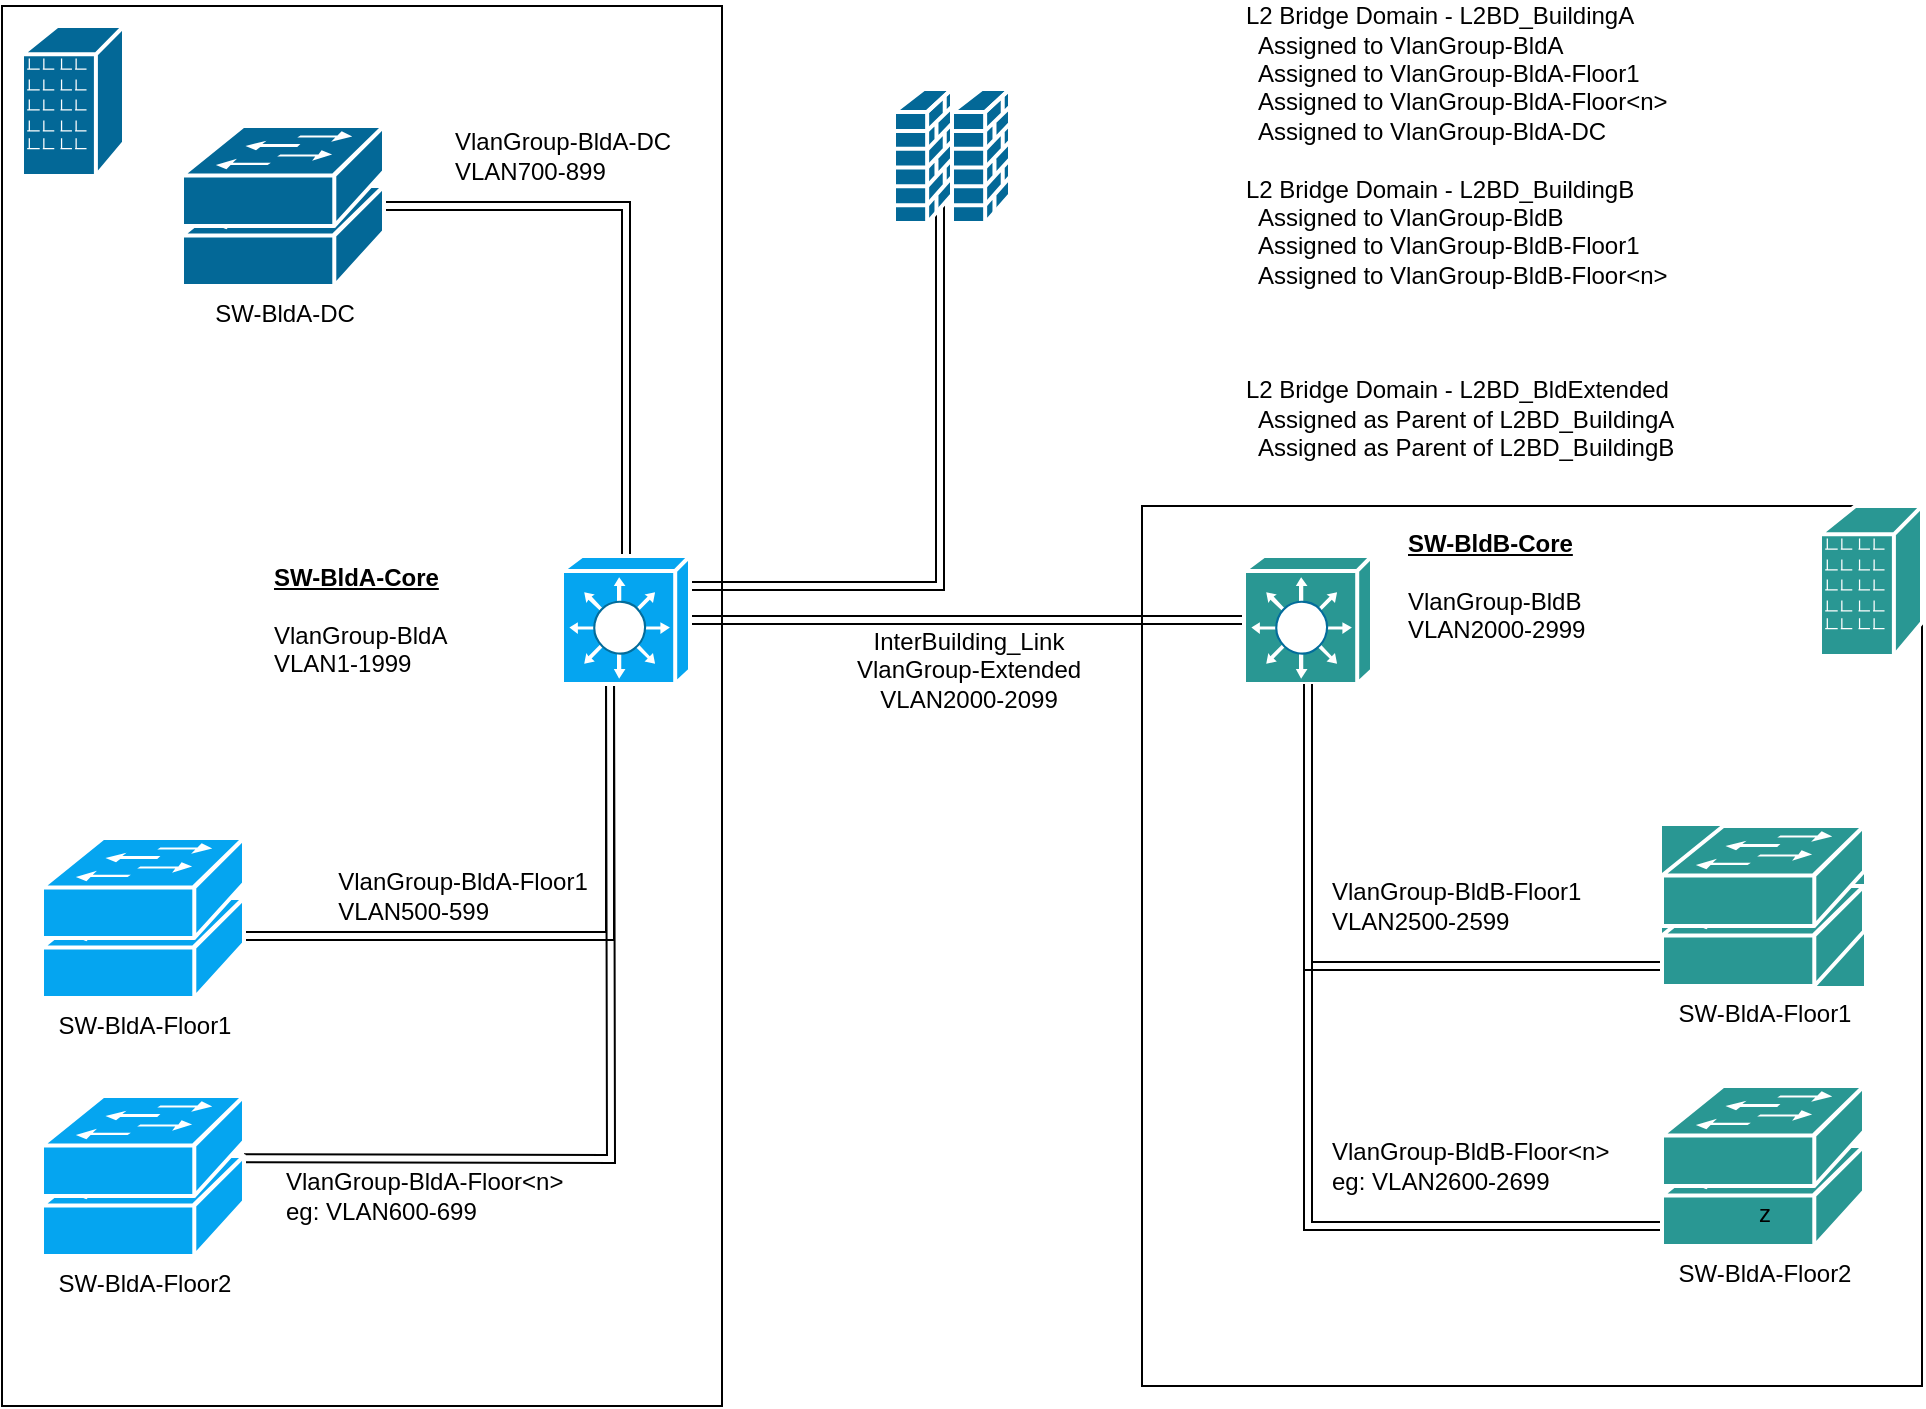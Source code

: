 <mxfile version="18.1.1" type="github">
  <diagram id="snjiuTIP0JzLSiVEEBvV" name="MainLayout">
    <mxGraphModel dx="2523" dy="896" grid="1" gridSize="10" guides="1" tooltips="1" connect="1" arrows="1" fold="1" page="1" pageScale="1" pageWidth="850" pageHeight="1100" math="0" shadow="0">
      <root>
        <mxCell id="0" />
        <mxCell id="1" parent="0" />
        <mxCell id="vzJ840o4cB8rxGhOG6Pi-53" value="" style="whiteSpace=wrap;html=1;shadow=0;" vertex="1" parent="1">
          <mxGeometry x="520" y="350" width="390" height="440" as="geometry" />
        </mxCell>
        <mxCell id="vzJ840o4cB8rxGhOG6Pi-52" value="" style="whiteSpace=wrap;html=1;" vertex="1" parent="1">
          <mxGeometry x="-50" y="100" width="360" height="700" as="geometry" />
        </mxCell>
        <mxCell id="vzJ840o4cB8rxGhOG6Pi-11" style="edgeStyle=orthogonalEdgeStyle;rounded=0;orthogonalLoop=1;jettySize=auto;html=1;exitX=0.5;exitY=0.98;exitDx=0;exitDy=0;exitPerimeter=0;shape=link;" edge="1" parent="1" source="vzJ840o4cB8rxGhOG6Pi-6">
          <mxGeometry relative="1" as="geometry">
            <mxPoint x="254" y="439" as="targetPoint" />
            <Array as="points">
              <mxPoint x="113" y="565" />
              <mxPoint x="254" y="565" />
            </Array>
          </mxGeometry>
        </mxCell>
        <mxCell id="vzJ840o4cB8rxGhOG6Pi-7" value="" style="group;fillColor=#FFFFFF;" vertex="1" connectable="0" parent="1">
          <mxGeometry x="-30" y="516" width="101" height="80" as="geometry" />
        </mxCell>
        <mxCell id="vzJ840o4cB8rxGhOG6Pi-4" value="SW-BldA-Floor1" style="shape=mxgraph.cisco.switches.workgroup_switch;sketch=0;html=1;pointerEvents=1;dashed=0;fillColor=#05A5F0;strokeColor=#ffffff;strokeWidth=2;verticalLabelPosition=bottom;verticalAlign=top;align=center;outlineConnect=0;" vertex="1" parent="vzJ840o4cB8rxGhOG6Pi-7">
          <mxGeometry y="30" width="101" height="50" as="geometry" />
        </mxCell>
        <mxCell id="vzJ840o4cB8rxGhOG6Pi-6" value="" style="shape=mxgraph.cisco.switches.workgroup_switch;sketch=0;html=1;pointerEvents=1;dashed=0;fillColor=#05A5F0;strokeColor=#ffffff;strokeWidth=2;verticalLabelPosition=bottom;verticalAlign=top;align=center;outlineConnect=0;" vertex="1" parent="vzJ840o4cB8rxGhOG6Pi-7">
          <mxGeometry width="101" height="50" as="geometry" />
        </mxCell>
        <mxCell id="vzJ840o4cB8rxGhOG6Pi-14" style="edgeStyle=orthogonalEdgeStyle;shape=link;rounded=0;orthogonalLoop=1;jettySize=auto;html=1;exitX=0.5;exitY=0.98;exitDx=0;exitDy=0;exitPerimeter=0;" edge="1" parent="1">
          <mxGeometry relative="1" as="geometry">
            <mxPoint x="20.5" y="676" as="sourcePoint" />
            <mxPoint x="254" y="421" as="targetPoint" />
          </mxGeometry>
        </mxCell>
        <mxCell id="vzJ840o4cB8rxGhOG6Pi-8" value="" style="group;fillColor=#FFFFFF;" vertex="1" connectable="0" parent="1">
          <mxGeometry x="-30" y="645" width="101" height="80" as="geometry" />
        </mxCell>
        <mxCell id="vzJ840o4cB8rxGhOG6Pi-9" value="SW-BldA-Floor2" style="shape=mxgraph.cisco.switches.workgroup_switch;sketch=0;html=1;pointerEvents=1;dashed=0;fillColor=#05A5F0;strokeColor=#ffffff;strokeWidth=2;verticalLabelPosition=bottom;verticalAlign=top;align=center;outlineConnect=0;" vertex="1" parent="vzJ840o4cB8rxGhOG6Pi-8">
          <mxGeometry y="30" width="101" height="50" as="geometry" />
        </mxCell>
        <mxCell id="vzJ840o4cB8rxGhOG6Pi-10" value="" style="shape=mxgraph.cisco.switches.workgroup_switch;sketch=0;html=1;pointerEvents=1;dashed=0;fillColor=#05A5F0;strokeColor=#ffffff;strokeWidth=2;verticalLabelPosition=bottom;verticalAlign=top;align=center;outlineConnect=0;" vertex="1" parent="vzJ840o4cB8rxGhOG6Pi-8">
          <mxGeometry width="101" height="50" as="geometry" />
        </mxCell>
        <mxCell id="vzJ840o4cB8rxGhOG6Pi-47" style="edgeStyle=orthogonalEdgeStyle;shape=link;rounded=0;orthogonalLoop=1;jettySize=auto;html=1;exitX=1;exitY=0.5;exitDx=0;exitDy=0;exitPerimeter=0;" edge="1" parent="1" source="vzJ840o4cB8rxGhOG6Pi-15" target="vzJ840o4cB8rxGhOG6Pi-5">
          <mxGeometry relative="1" as="geometry">
            <Array as="points">
              <mxPoint x="419" y="184" />
              <mxPoint x="419" y="390" />
            </Array>
          </mxGeometry>
        </mxCell>
        <mxCell id="vzJ840o4cB8rxGhOG6Pi-15" value="" style="shape=mxgraph.cisco.security.firewall;sketch=0;html=1;pointerEvents=1;dashed=0;fillColor=#036897;strokeColor=#ffffff;strokeWidth=2;verticalLabelPosition=bottom;verticalAlign=top;align=center;outlineConnect=0;" vertex="1" parent="1">
          <mxGeometry x="396" y="141.5" width="29" height="67" as="geometry" />
        </mxCell>
        <mxCell id="vzJ840o4cB8rxGhOG6Pi-50" style="edgeStyle=orthogonalEdgeStyle;shape=link;rounded=0;orthogonalLoop=1;jettySize=auto;html=1;exitX=0;exitY=0.5;exitDx=0;exitDy=0;exitPerimeter=0;" edge="1" parent="1" source="vzJ840o4cB8rxGhOG6Pi-22" target="vzJ840o4cB8rxGhOG6Pi-5">
          <mxGeometry relative="1" as="geometry" />
        </mxCell>
        <mxCell id="vzJ840o4cB8rxGhOG6Pi-22" value="" style="shape=mxgraph.cisco.switches.layer_3_switch;sketch=0;html=1;pointerEvents=1;dashed=0;fillColor=#299793;strokeColor=#ffffff;strokeWidth=2;verticalLabelPosition=bottom;verticalAlign=top;align=center;outlineConnect=0;shadow=0;" vertex="1" parent="1">
          <mxGeometry x="571" y="375" width="64" height="64" as="geometry" />
        </mxCell>
        <mxCell id="vzJ840o4cB8rxGhOG6Pi-27" style="edgeStyle=orthogonalEdgeStyle;shape=link;rounded=0;orthogonalLoop=1;jettySize=auto;html=1;exitX=0.5;exitY=0.98;exitDx=0;exitDy=0;exitPerimeter=0;shadow=0;" edge="1" source="vzJ840o4cB8rxGhOG6Pi-30" target="vzJ840o4cB8rxGhOG6Pi-22" parent="1">
          <mxGeometry relative="1" as="geometry" />
        </mxCell>
        <mxCell id="vzJ840o4cB8rxGhOG6Pi-37" style="edgeStyle=orthogonalEdgeStyle;shape=link;rounded=0;orthogonalLoop=1;jettySize=auto;html=1;exitX=0.5;exitY=0.98;exitDx=0;exitDy=0;exitPerimeter=0;shadow=0;" edge="1" parent="1" source="vzJ840o4cB8rxGhOG6Pi-26" target="vzJ840o4cB8rxGhOG6Pi-22">
          <mxGeometry relative="1" as="geometry" />
        </mxCell>
        <mxCell id="vzJ840o4cB8rxGhOG6Pi-24" value="" style="group;shadow=0;fillColor=#299793;" vertex="1" connectable="0" parent="1">
          <mxGeometry x="780" y="510" width="101" height="80" as="geometry" />
        </mxCell>
        <mxCell id="vzJ840o4cB8rxGhOG6Pi-25" value="SW-BldA-Floor1" style="shape=mxgraph.cisco.switches.workgroup_switch;sketch=0;html=1;pointerEvents=1;dashed=0;fillColor=#299793;strokeColor=#ffffff;strokeWidth=2;verticalLabelPosition=bottom;verticalAlign=top;align=center;outlineConnect=0;shadow=0;" vertex="1" parent="vzJ840o4cB8rxGhOG6Pi-24">
          <mxGeometry y="30" width="101" height="50" as="geometry" />
        </mxCell>
        <mxCell id="vzJ840o4cB8rxGhOG6Pi-26" value="" style="shape=mxgraph.cisco.switches.workgroup_switch;sketch=0;html=1;pointerEvents=1;dashed=0;fillColor=#299793;strokeColor=#ffffff;strokeWidth=2;verticalLabelPosition=bottom;verticalAlign=top;align=center;outlineConnect=0;shadow=0;" vertex="1" parent="vzJ840o4cB8rxGhOG6Pi-24">
          <mxGeometry width="101" height="50" as="geometry" />
        </mxCell>
        <mxCell id="vzJ840o4cB8rxGhOG6Pi-38" value="&lt;div align=&quot;left&quot;&gt;VlanGroup-BldA-Floor&amp;lt;n&amp;gt;&lt;/div&gt;&lt;div align=&quot;left&quot;&gt;eg: VLAN600-699&lt;br&gt;&lt;/div&gt;" style="text;html=1;align=left;verticalAlign=middle;resizable=0;points=[];autosize=1;strokeColor=none;fillColor=none;" vertex="1" parent="1">
          <mxGeometry x="90" y="680" width="160" height="30" as="geometry" />
        </mxCell>
        <mxCell id="vzJ840o4cB8rxGhOG6Pi-39" value="&lt;div&gt;VlanGroup-BldA-Floor1&lt;/div&gt;&lt;div align=&quot;left&quot;&gt;VLAN500-599&lt;br&gt;&lt;/div&gt;" style="text;html=1;align=center;verticalAlign=middle;resizable=0;points=[];autosize=1;strokeColor=none;fillColor=none;" vertex="1" parent="1">
          <mxGeometry x="110" y="530" width="140" height="30" as="geometry" />
        </mxCell>
        <mxCell id="vzJ840o4cB8rxGhOG6Pi-40" value="&lt;div align=&quot;left&quot;&gt;&lt;u&gt;&lt;b&gt;SW-BldA-Core&lt;/b&gt;&lt;/u&gt;&lt;/div&gt;&lt;div align=&quot;left&quot;&gt;&lt;br&gt;&lt;/div&gt;&lt;div align=&quot;left&quot;&gt;VlanGroup-BldA&lt;/div&gt;&lt;div align=&quot;left&quot;&gt;VLAN1-1999&lt;br&gt;&lt;/div&gt;" style="text;html=1;align=left;verticalAlign=middle;resizable=0;points=[];autosize=1;strokeColor=none;fillColor=none;" vertex="1" parent="1">
          <mxGeometry x="84" y="377" width="100" height="60" as="geometry" />
        </mxCell>
        <mxCell id="vzJ840o4cB8rxGhOG6Pi-42" value="&lt;div align=&quot;left&quot;&gt;VlanGroup-BldB-Floor&amp;lt;n&amp;gt;&lt;/div&gt;&lt;div align=&quot;left&quot;&gt;eg: VLAN2600-2699&lt;br&gt;&lt;/div&gt;" style="text;html=1;align=left;verticalAlign=middle;resizable=0;points=[];autosize=1;strokeColor=none;fillColor=none;shadow=0;" vertex="1" parent="1">
          <mxGeometry x="613" y="665" width="160" height="30" as="geometry" />
        </mxCell>
        <mxCell id="vzJ840o4cB8rxGhOG6Pi-43" value="&lt;div align=&quot;left&quot;&gt;VlanGroup-BldB-Floor1&lt;/div&gt;&lt;div align=&quot;left&quot;&gt;VLAN2500-2599&lt;br&gt;&lt;/div&gt;" style="text;html=1;align=left;verticalAlign=middle;resizable=0;points=[];autosize=1;strokeColor=none;fillColor=none;shadow=0;" vertex="1" parent="1">
          <mxGeometry x="613" y="535" width="140" height="30" as="geometry" />
        </mxCell>
        <mxCell id="vzJ840o4cB8rxGhOG6Pi-44" value="&lt;div align=&quot;left&quot;&gt;&lt;u&gt;&lt;b&gt;SW-BldB-Core&lt;/b&gt;&lt;/u&gt;&lt;/div&gt;&lt;div align=&quot;left&quot;&gt;&lt;br&gt;&lt;/div&gt;&lt;div align=&quot;left&quot;&gt;VlanGroup-BldB&lt;/div&gt;&lt;div align=&quot;left&quot;&gt;VLAN2000-2999&lt;br&gt;&lt;/div&gt;" style="text;html=1;align=left;verticalAlign=middle;resizable=0;points=[];autosize=1;strokeColor=none;fillColor=none;shadow=0;" vertex="1" parent="1">
          <mxGeometry x="651" y="360" width="110" height="60" as="geometry" />
        </mxCell>
        <mxCell id="vzJ840o4cB8rxGhOG6Pi-45" style="edgeStyle=orthogonalEdgeStyle;shape=link;rounded=0;orthogonalLoop=1;jettySize=auto;html=1;exitX=0.5;exitY=0.98;exitDx=0;exitDy=0;exitPerimeter=0;" edge="1" parent="1" source="vzJ840o4cB8rxGhOG6Pi-19" target="vzJ840o4cB8rxGhOG6Pi-5">
          <mxGeometry relative="1" as="geometry">
            <Array as="points">
              <mxPoint x="121" y="200" />
              <mxPoint x="262" y="200" />
            </Array>
          </mxGeometry>
        </mxCell>
        <mxCell id="vzJ840o4cB8rxGhOG6Pi-17" value="" style="group" vertex="1" connectable="0" parent="1">
          <mxGeometry x="40" y="160" width="101" height="80" as="geometry" />
        </mxCell>
        <mxCell id="vzJ840o4cB8rxGhOG6Pi-18" value="SW-BldA-DC" style="shape=mxgraph.cisco.switches.workgroup_switch;sketch=0;html=1;pointerEvents=1;dashed=0;fillColor=#036897;strokeColor=#ffffff;strokeWidth=2;verticalLabelPosition=bottom;verticalAlign=top;align=center;outlineConnect=0;" vertex="1" parent="vzJ840o4cB8rxGhOG6Pi-17">
          <mxGeometry y="30" width="101" height="50" as="geometry" />
        </mxCell>
        <mxCell id="vzJ840o4cB8rxGhOG6Pi-19" value="" style="shape=mxgraph.cisco.switches.workgroup_switch;sketch=0;html=1;pointerEvents=1;dashed=0;fillColor=#036897;strokeColor=#ffffff;strokeWidth=2;verticalLabelPosition=bottom;verticalAlign=top;align=center;outlineConnect=0;" vertex="1" parent="vzJ840o4cB8rxGhOG6Pi-17">
          <mxGeometry width="101" height="50" as="geometry" />
        </mxCell>
        <mxCell id="vzJ840o4cB8rxGhOG6Pi-46" value="&lt;div&gt;VlanGroup-BldA-DC&lt;/div&gt;&lt;div align=&quot;left&quot;&gt;VLAN700-899&lt;br&gt;&lt;/div&gt;" style="text;html=1;align=center;verticalAlign=middle;resizable=0;points=[];autosize=1;strokeColor=none;fillColor=none;" vertex="1" parent="1">
          <mxGeometry x="170" y="160" width="120" height="30" as="geometry" />
        </mxCell>
        <mxCell id="vzJ840o4cB8rxGhOG6Pi-51" value="&lt;div&gt;InterBuilding_Link&lt;/div&gt;&lt;div&gt;VlanGroup-Extended&lt;/div&gt;&lt;div&gt;VLAN2000-2099&lt;br&gt;&lt;/div&gt;" style="text;html=1;align=center;verticalAlign=middle;resizable=0;points=[];autosize=1;strokeColor=none;fillColor=none;" vertex="1" parent="1">
          <mxGeometry x="368" y="407" width="130" height="50" as="geometry" />
        </mxCell>
        <mxCell id="vzJ840o4cB8rxGhOG6Pi-54" value="" style="shape=mxgraph.cisco.buildings.branch_office;sketch=0;html=1;pointerEvents=1;dashed=0;fillColor=#036897;strokeColor=#ffffff;strokeWidth=2;verticalLabelPosition=bottom;verticalAlign=top;align=center;outlineConnect=0;" vertex="1" parent="1">
          <mxGeometry x="-40" y="110" width="51" height="75" as="geometry" />
        </mxCell>
        <mxCell id="vzJ840o4cB8rxGhOG6Pi-57" value="" style="shape=mxgraph.cisco.security.firewall;sketch=0;html=1;pointerEvents=1;dashed=0;fillColor=#036897;strokeColor=#ffffff;strokeWidth=2;verticalLabelPosition=bottom;verticalAlign=top;align=center;outlineConnect=0;" vertex="1" parent="1">
          <mxGeometry x="425" y="141.5" width="29" height="67" as="geometry" />
        </mxCell>
        <mxCell id="vzJ840o4cB8rxGhOG6Pi-29" value="SW-BldA-Floor2" style="shape=mxgraph.cisco.switches.workgroup_switch;sketch=0;html=1;pointerEvents=1;dashed=0;fillColor=#299793;strokeColor=#ffffff;strokeWidth=2;verticalLabelPosition=bottom;verticalAlign=top;align=center;outlineConnect=0;shadow=0;" vertex="1" parent="1">
          <mxGeometry x="780" y="670" width="101" height="50" as="geometry" />
        </mxCell>
        <mxCell id="vzJ840o4cB8rxGhOG6Pi-30" value="z" style="shape=mxgraph.cisco.switches.workgroup_switch;sketch=0;html=1;pointerEvents=1;dashed=0;fillColor=#299793;strokeColor=#ffffff;strokeWidth=2;verticalLabelPosition=bottom;verticalAlign=top;align=center;outlineConnect=0;shadow=0;" vertex="1" parent="1">
          <mxGeometry x="780" y="640" width="101" height="50" as="geometry" />
        </mxCell>
        <mxCell id="vzJ840o4cB8rxGhOG6Pi-2" value="" style="shape=mxgraph.cisco.buildings.branch_office;sketch=0;html=1;pointerEvents=1;dashed=0;fillColor=#299793;strokeColor=#ffffff;strokeWidth=2;verticalLabelPosition=bottom;verticalAlign=top;align=center;outlineConnect=0;shadow=0;" vertex="1" parent="1">
          <mxGeometry x="859" y="350" width="51" height="75" as="geometry" />
        </mxCell>
        <mxCell id="vzJ840o4cB8rxGhOG6Pi-58" value="&lt;div align=&quot;left&quot;&gt;L2 Bridge Domain - L2BD_BuildingA &lt;br&gt;&lt;/div&gt;&lt;div align=&quot;left&quot;&gt;&amp;nbsp; Assigned to VlanGroup-BldA&lt;/div&gt;&lt;div align=&quot;left&quot;&gt;&amp;nbsp; Assigned to VlanGroup-BldA-Floor1&lt;/div&gt;&lt;div align=&quot;left&quot;&gt;&amp;nbsp; Assigned to VlanGroup-BldA-Floor&amp;lt;n&amp;gt;&lt;/div&gt;&lt;div align=&quot;left&quot;&gt;&amp;nbsp; Assigned to VlanGroup-BldA-DC&lt;/div&gt;&lt;div align=&quot;left&quot;&gt;&amp;nbsp; &lt;br&gt;&lt;/div&gt;&lt;div align=&quot;left&quot;&gt;&lt;div align=&quot;left&quot;&gt;L2 Bridge Domain - L2BD_BuildingB&lt;br&gt;&lt;/div&gt;&lt;div align=&quot;left&quot;&gt;&lt;div align=&quot;left&quot;&gt;&amp;nbsp; Assigned to VlanGroup-BldB&lt;/div&gt;&lt;div align=&quot;left&quot;&gt;&amp;nbsp; Assigned to VlanGroup-BldB-Floor1&lt;/div&gt;&lt;div align=&quot;left&quot;&gt;&amp;nbsp; Assigned to VlanGroup-BldB-Floor&amp;lt;n&amp;gt;&lt;/div&gt;&lt;div align=&quot;left&quot;&gt;&lt;br&gt;&lt;/div&gt;&lt;div align=&quot;left&quot;&gt;&lt;br&gt;&lt;/div&gt;&lt;div align=&quot;left&quot;&gt;&lt;br&gt;&lt;/div&gt;&lt;div align=&quot;left&quot;&gt;L2 Bridge Domain - L2BD_BldExtended&lt;/div&gt;&lt;div align=&quot;left&quot;&gt;&amp;nbsp; Assigned as Parent of L2BD_BuildingA&lt;/div&gt;&lt;div align=&quot;left&quot;&gt;&amp;nbsp; Assigned as Parent of L2BD_BuildingB&lt;/div&gt;&lt;/div&gt;&lt;div align=&quot;left&quot;&gt;&lt;br&gt;&lt;/div&gt;&lt;/div&gt;" style="whiteSpace=wrap;html=1;shadow=0;strokeColor=default;strokeWidth=5;fillColor=#FFFFFF;gradientColor=#ffffff;opacity=0;align=left;" vertex="1" parent="1">
          <mxGeometry x="570" y="100" width="280" height="240" as="geometry" />
        </mxCell>
        <mxCell id="vzJ840o4cB8rxGhOG6Pi-5" value="" style="shape=mxgraph.cisco.switches.layer_3_switch;sketch=0;html=1;pointerEvents=1;dashed=0;fillColor=#05A5F0;strokeColor=#ffffff;strokeWidth=2;verticalLabelPosition=bottom;verticalAlign=top;align=center;outlineConnect=0;" vertex="1" parent="1">
          <mxGeometry x="230" y="375" width="64" height="64" as="geometry" />
        </mxCell>
      </root>
    </mxGraphModel>
  </diagram>
</mxfile>
